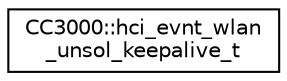 digraph "Graphical Class Hierarchy"
{
  edge [fontname="Helvetica",fontsize="10",labelfontname="Helvetica",labelfontsize="10"];
  node [fontname="Helvetica",fontsize="10",shape=record];
  rankdir="LR";
  Node1 [label="CC3000::hci_evnt_wlan\l_unsol_keepalive_t",height=0.2,width=0.4,color="black", fillcolor="white", style="filled",URL="$d5/d22/structCC3000_1_1hci__evnt__wlan__unsol__keepalive__t.html"];
}
